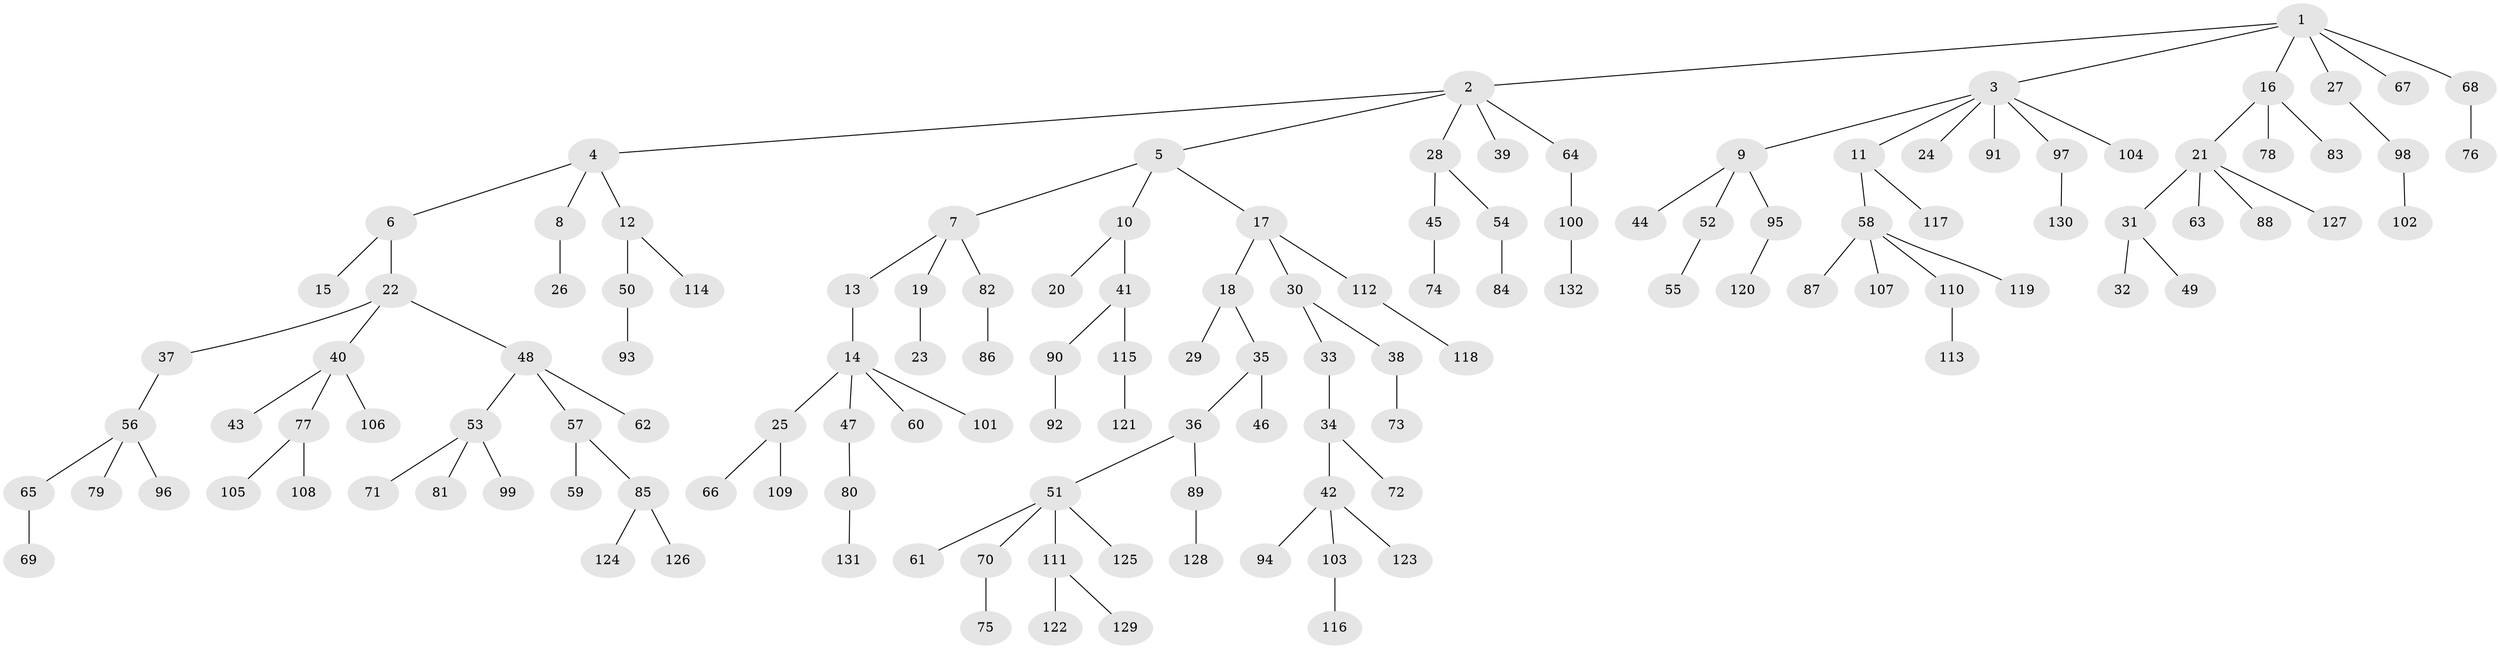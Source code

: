 // coarse degree distribution, {4: 0.0967741935483871, 2: 0.26881720430107525, 1: 0.4838709677419355, 3: 0.0967741935483871, 5: 0.043010752688172046, 6: 0.010752688172043012}
// Generated by graph-tools (version 1.1) at 2025/37/03/04/25 23:37:26]
// undirected, 132 vertices, 131 edges
graph export_dot {
  node [color=gray90,style=filled];
  1;
  2;
  3;
  4;
  5;
  6;
  7;
  8;
  9;
  10;
  11;
  12;
  13;
  14;
  15;
  16;
  17;
  18;
  19;
  20;
  21;
  22;
  23;
  24;
  25;
  26;
  27;
  28;
  29;
  30;
  31;
  32;
  33;
  34;
  35;
  36;
  37;
  38;
  39;
  40;
  41;
  42;
  43;
  44;
  45;
  46;
  47;
  48;
  49;
  50;
  51;
  52;
  53;
  54;
  55;
  56;
  57;
  58;
  59;
  60;
  61;
  62;
  63;
  64;
  65;
  66;
  67;
  68;
  69;
  70;
  71;
  72;
  73;
  74;
  75;
  76;
  77;
  78;
  79;
  80;
  81;
  82;
  83;
  84;
  85;
  86;
  87;
  88;
  89;
  90;
  91;
  92;
  93;
  94;
  95;
  96;
  97;
  98;
  99;
  100;
  101;
  102;
  103;
  104;
  105;
  106;
  107;
  108;
  109;
  110;
  111;
  112;
  113;
  114;
  115;
  116;
  117;
  118;
  119;
  120;
  121;
  122;
  123;
  124;
  125;
  126;
  127;
  128;
  129;
  130;
  131;
  132;
  1 -- 2;
  1 -- 3;
  1 -- 16;
  1 -- 27;
  1 -- 67;
  1 -- 68;
  2 -- 4;
  2 -- 5;
  2 -- 28;
  2 -- 39;
  2 -- 64;
  3 -- 9;
  3 -- 11;
  3 -- 24;
  3 -- 91;
  3 -- 97;
  3 -- 104;
  4 -- 6;
  4 -- 8;
  4 -- 12;
  5 -- 7;
  5 -- 10;
  5 -- 17;
  6 -- 15;
  6 -- 22;
  7 -- 13;
  7 -- 19;
  7 -- 82;
  8 -- 26;
  9 -- 44;
  9 -- 52;
  9 -- 95;
  10 -- 20;
  10 -- 41;
  11 -- 58;
  11 -- 117;
  12 -- 50;
  12 -- 114;
  13 -- 14;
  14 -- 25;
  14 -- 47;
  14 -- 60;
  14 -- 101;
  16 -- 21;
  16 -- 78;
  16 -- 83;
  17 -- 18;
  17 -- 30;
  17 -- 112;
  18 -- 29;
  18 -- 35;
  19 -- 23;
  21 -- 31;
  21 -- 63;
  21 -- 88;
  21 -- 127;
  22 -- 37;
  22 -- 40;
  22 -- 48;
  25 -- 66;
  25 -- 109;
  27 -- 98;
  28 -- 45;
  28 -- 54;
  30 -- 33;
  30 -- 38;
  31 -- 32;
  31 -- 49;
  33 -- 34;
  34 -- 42;
  34 -- 72;
  35 -- 36;
  35 -- 46;
  36 -- 51;
  36 -- 89;
  37 -- 56;
  38 -- 73;
  40 -- 43;
  40 -- 77;
  40 -- 106;
  41 -- 90;
  41 -- 115;
  42 -- 94;
  42 -- 103;
  42 -- 123;
  45 -- 74;
  47 -- 80;
  48 -- 53;
  48 -- 57;
  48 -- 62;
  50 -- 93;
  51 -- 61;
  51 -- 70;
  51 -- 111;
  51 -- 125;
  52 -- 55;
  53 -- 71;
  53 -- 81;
  53 -- 99;
  54 -- 84;
  56 -- 65;
  56 -- 79;
  56 -- 96;
  57 -- 59;
  57 -- 85;
  58 -- 87;
  58 -- 107;
  58 -- 110;
  58 -- 119;
  64 -- 100;
  65 -- 69;
  68 -- 76;
  70 -- 75;
  77 -- 105;
  77 -- 108;
  80 -- 131;
  82 -- 86;
  85 -- 124;
  85 -- 126;
  89 -- 128;
  90 -- 92;
  95 -- 120;
  97 -- 130;
  98 -- 102;
  100 -- 132;
  103 -- 116;
  110 -- 113;
  111 -- 122;
  111 -- 129;
  112 -- 118;
  115 -- 121;
}
